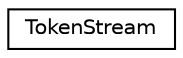 digraph "Graphical Class Hierarchy"
{
 // LATEX_PDF_SIZE
  edge [fontname="Helvetica",fontsize="10",labelfontname="Helvetica",labelfontsize="10"];
  node [fontname="Helvetica",fontsize="10",shape=record];
  rankdir="LR";
  Node0 [label="TokenStream",height=0.2,width=0.4,color="black", fillcolor="white", style="filled",URL="$classarm__compute_1_1mlgo_1_1parser_1_1_token_stream.xhtml",tooltip="A stream of token."];
}

